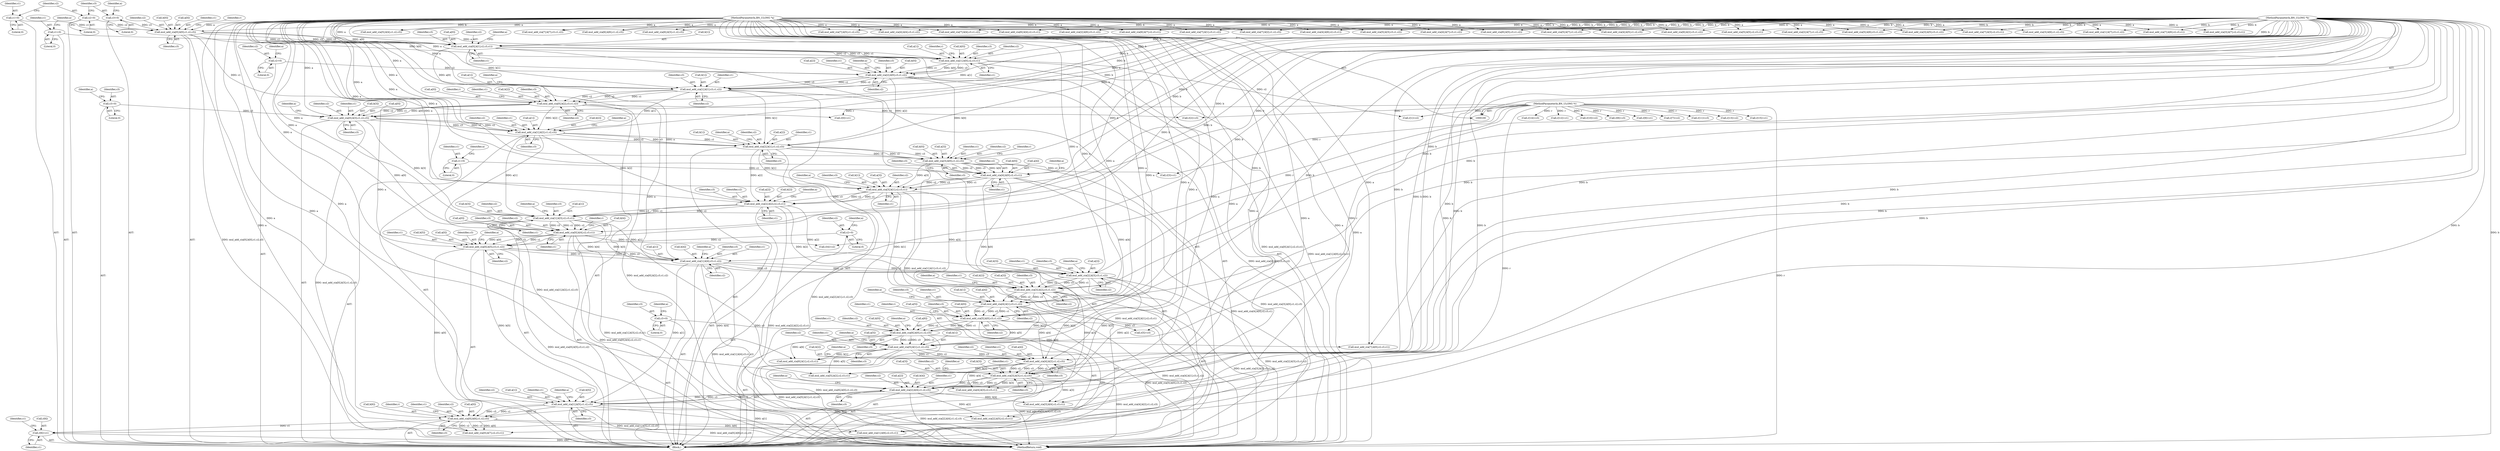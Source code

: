 digraph "0_openssl_a7a44ba55cb4f884c6bc9ceac90072dea38e66d0_0@array" {
"1000445" [label="(Call,r[6]=c1)"];
"1000435" [label="(Call,mul_add_c(a[0],b[6],c1,c2,c3))"];
"1000307" [label="(Call,mul_add_c(a[0],b[5],c3,c1,c2))"];
"1000289" [label="(Call,mul_add_c(a[0],b[4],c2,c3,c1))"];
"1000201" [label="(Call,mul_add_c(a[0],b[3],c1,c2,c3))"];
"1000183" [label="(Call,mul_add_c(a[0],b[2],c3,c1,c2))"];
"1000135" [label="(Call,mul_add_c(a[0],b[1],c2,c3,c1))"];
"1000117" [label="(Call,mul_add_c(a[0],b[0],c1,c2,c3))"];
"1000102" [label="(MethodParameterIn,BN_ULONG *a)"];
"1000103" [label="(MethodParameterIn,BN_ULONG *b)"];
"1000108" [label="(Call,c1=0)"];
"1000111" [label="(Call,c2=0)"];
"1000114" [label="(Call,c3=0)"];
"1000132" [label="(Call,c1=0)"];
"1000173" [label="(Call,mul_add_c(a[1],b[1],c3,c1,c2))"];
"1000145" [label="(Call,mul_add_c(a[1],b[0],c2,c3,c1))"];
"1000163" [label="(Call,mul_add_c(a[2],b[0],c3,c1,c2))"];
"1000160" [label="(Call,c2=0)"];
"1000198" [label="(Call,c3=0)"];
"1000279" [label="(Call,mul_add_c(a[1],b[3],c2,c3,c1))"];
"1000211" [label="(Call,mul_add_c(a[1],b[2],c1,c2,c3))"];
"1000269" [label="(Call,mul_add_c(a[2],b[2],c2,c3,c1))"];
"1000221" [label="(Call,mul_add_c(a[2],b[1],c1,c2,c3))"];
"1000259" [label="(Call,mul_add_c(a[3],b[1],c2,c3,c1))"];
"1000231" [label="(Call,mul_add_c(a[3],b[0],c1,c2,c3))"];
"1000249" [label="(Call,mul_add_c(a[4],b[0],c2,c3,c1))"];
"1000246" [label="(Call,c1=0)"];
"1000304" [label="(Call,c2=0)"];
"1000425" [label="(Call,mul_add_c(a[1],b[5],c1,c2,c3))"];
"1000317" [label="(Call,mul_add_c(a[1],b[4],c3,c1,c2))"];
"1000415" [label="(Call,mul_add_c(a[2],b[4],c1,c2,c3))"];
"1000327" [label="(Call,mul_add_c(a[2],b[3],c3,c1,c2))"];
"1000405" [label="(Call,mul_add_c(a[3],b[3],c1,c2,c3))"];
"1000337" [label="(Call,mul_add_c(a[3],b[2],c3,c1,c2))"];
"1000395" [label="(Call,mul_add_c(a[4],b[2],c1,c2,c3))"];
"1000347" [label="(Call,mul_add_c(a[4],b[1],c3,c1,c2))"];
"1000385" [label="(Call,mul_add_c(a[5],b[1],c1,c2,c3))"];
"1000357" [label="(Call,mul_add_c(a[5],b[0],c3,c1,c2))"];
"1000375" [label="(Call,mul_add_c(a[6],b[0],c1,c2,c3))"];
"1000372" [label="(Call,c3=0)"];
"1000101" [label="(MethodParameterIn,BN_ULONG *r)"];
"1000727" [label="(Call,mul_add_c(a[3],b[7],c2,c3,c1))"];
"1000293" [label="(Call,b[4])"];
"1000219" [label="(Identifier,c2)"];
"1000679" [label="(Call,r[9]=c1)"];
"1000121" [label="(Call,b[0])"];
"1000321" [label="(Call,b[4])"];
"1000221" [label="(Call,mul_add_c(a[2],b[1],c1,c2,c3))"];
"1000203" [label="(Identifier,a)"];
"1000162" [label="(Literal,0)"];
"1000248" [label="(Literal,0)"];
"1000382" [label="(Identifier,c1)"];
"1000571" [label="(Call,mul_add_c(a[4],b[4],c3,c1,c2))"];
"1000218" [label="(Identifier,c1)"];
"1000246" [label="(Call,c1=0)"];
"1000377" [label="(Identifier,a)"];
"1000383" [label="(Identifier,c2)"];
"1000112" [label="(Identifier,c2)"];
"1000127" [label="(Call,r[0]=c1)"];
"1000263" [label="(Call,b[1])"];
"1000304" [label="(Call,c2=0)"];
"1000397" [label="(Identifier,a)"];
"1000591" [label="(Call,mul_add_c(a[2],b[6],c3,c1,c2))"];
"1000113" [label="(Literal,0)"];
"1000831" [label="(Call,mul_add_c(a[6],b[7],c2,c3,c1))"];
"1000126" [label="(Identifier,c3)"];
"1000356" [label="(Identifier,c2)"];
"1000649" [label="(Call,mul_add_c(a[5],b[4],c1,c2,c3))"];
"1000290" [label="(Call,a[0])"];
"1000192" [label="(Identifier,c2)"];
"1000424" [label="(Identifier,c3)"];
"1000115" [label="(Identifier,c3)"];
"1000374" [label="(Literal,0)"];
"1000859" [label="(Call,mul_add_c(a[7],b[7],c3,c1,c2))"];
"1000135" [label="(Call,mul_add_c(a[0],b[1],c2,c3,c1))"];
"1000379" [label="(Call,b[0])"];
"1000331" [label="(Call,b[3])"];
"1000170" [label="(Identifier,c3)"];
"1000277" [label="(Identifier,c3)"];
"1000311" [label="(Call,b[5])"];
"1000118" [label="(Call,a[0])"];
"1000351" [label="(Call,b[1])"];
"1000238" [label="(Identifier,c1)"];
"1000326" [label="(Identifier,c2)"];
"1000209" [label="(Identifier,c2)"];
"1000407" [label="(Identifier,a)"];
"1000442" [label="(Identifier,c1)"];
"1000195" [label="(Identifier,r)"];
"1000103" [label="(MethodParameterIn,BN_ULONG *b)"];
"1000669" [label="(Call,mul_add_c(a[7],b[2],c1,c2,c3))"];
"1000165" [label="(Identifier,a)"];
"1000296" [label="(Identifier,c2)"];
"1000717" [label="(Call,mul_add_c(a[4],b[6],c2,c3,c1))"];
"1000132" [label="(Call,c1=0)"];
"1000561" [label="(Call,mul_add_c(a[5],b[3],c3,c1,c2))"];
"1000429" [label="(Call,b[5])"];
"1000167" [label="(Call,b[0])"];
"1000364" [label="(Identifier,c3)"];
"1000180" [label="(Identifier,c3)"];
"1000164" [label="(Call,a[2])"];
"1000415" [label="(Call,mul_add_c(a[2],b[4],c1,c2,c3))"];
"1000104" [label="(Block,)"];
"1000307" [label="(Call,mul_add_c(a[0],b[5],c3,c1,c2))"];
"1000134" [label="(Literal,0)"];
"1000745" [label="(Call,mul_add_c(a[4],b[7],c3,c1,c2))"];
"1000260" [label="(Call,a[3])"];
"1000533" [label="(Call,r[7]=c2)"];
"1000191" [label="(Identifier,c1)"];
"1000308" [label="(Call,a[0])"];
"1000414" [label="(Identifier,c3)"];
"1000765" [label="(Call,mul_add_c(a[6],b[5],c3,c1,c2))"];
"1000268" [label="(Identifier,c1)"];
"1000187" [label="(Call,b[2])"];
"1000315" [label="(Identifier,c1)"];
"1000813" [label="(Call,mul_add_c(a[5],b[7],c1,c2,c3))"];
"1000395" [label="(Call,mul_add_c(a[4],b[2],c1,c2,c3))"];
"1000177" [label="(Call,b[1])"];
"1000639" [label="(Call,mul_add_c(a[4],b[5],c1,c2,c3))"];
"1000212" [label="(Call,a[1])"];
"1000146" [label="(Call,a[1])"];
"1000346" [label="(Identifier,c2)"];
"1000785" [label="(Call,r[11]=c3)"];
"1000443" [label="(Identifier,c2)"];
"1000291" [label="(Identifier,a)"];
"1000251" [label="(Identifier,a)"];
"1000259" [label="(Call,mul_add_c(a[3],b[1],c2,c3,c1))"];
"1000208" [label="(Identifier,c1)"];
"1000124" [label="(Identifier,c1)"];
"1000161" [label="(Identifier,c2)"];
"1000446" [label="(Call,r[6])"];
"1000287" [label="(Identifier,c3)"];
"1000111" [label="(Call,c2=0)"];
"1000249" [label="(Call,mul_add_c(a[4],b[0],c2,c3,c1))"];
"1000220" [label="(Identifier,c3)"];
"1000412" [label="(Identifier,c1)"];
"1000261" [label="(Identifier,a)"];
"1000155" [label="(Call,r[1]=c2)"];
"1000240" [label="(Identifier,c3)"];
"1000551" [label="(Call,mul_add_c(a[6],b[2],c3,c1,c2))"];
"1000394" [label="(Identifier,c3)"];
"1000707" [label="(Call,mul_add_c(a[5],b[5],c2,c3,c1))"];
"1000171" [label="(Identifier,c1)"];
"1000451" [label="(Identifier,c1)"];
"1000406" [label="(Call,a[3])"];
"1000172" [label="(Identifier,c2)"];
"1000403" [label="(Identifier,c2)"];
"1000279" [label="(Call,mul_add_c(a[1],b[3],c2,c3,c1))"];
"1000241" [label="(Call,r[3]=c1)"];
"1000851" [label="(Call,r[13]=c2)"];
"1000349" [label="(Identifier,a)"];
"1000619" [label="(Call,mul_add_c(a[2],b[7],c1,c2,c3))"];
"1000182" [label="(Identifier,c2)"];
"1000405" [label="(Call,mul_add_c(a[3],b[3],c1,c2,c3))"];
"1000183" [label="(Call,mul_add_c(a[0],b[2],c3,c1,c2))"];
"1000348" [label="(Call,a[4])"];
"1000200" [label="(Literal,0)"];
"1000361" [label="(Call,b[0])"];
"1000184" [label="(Call,a[0])"];
"1000114" [label="(Call,c3=0)"];
"1000433" [label="(Identifier,c2)"];
"1000257" [label="(Identifier,c3)"];
"1000336" [label="(Identifier,c2)"];
"1000205" [label="(Call,b[3])"];
"1000256" [label="(Identifier,c2)"];
"1000386" [label="(Call,a[5])"];
"1000473" [label="(Call,mul_add_c(a[2],b[5],c2,c3,c1))"];
"1000143" [label="(Identifier,c3)"];
"1000136" [label="(Call,a[0])"];
"1000874" [label="(Call,r[15]=c1)"];
"1000425" [label="(Call,mul_add_c(a[1],b[5],c1,c2,c3))"];
"1000116" [label="(Literal,0)"];
"1000157" [label="(Identifier,r)"];
"1000297" [label="(Identifier,c3)"];
"1000402" [label="(Identifier,c1)"];
"1000365" [label="(Identifier,c1)"];
"1000366" [label="(Identifier,c2)"];
"1000327" [label="(Call,mul_add_c(a[2],b[3],c3,c1,c2))"];
"1000463" [label="(Call,mul_add_c(a[1],b[6],c2,c3,c1))"];
"1000384" [label="(Identifier,c3)"];
"1000359" [label="(Identifier,a)"];
"1000110" [label="(Literal,0)"];
"1000389" [label="(Call,b[1])"];
"1000154" [label="(Identifier,c1)"];
"1000755" [label="(Call,mul_add_c(a[5],b[6],c3,c1,c2))"];
"1000149" [label="(Call,b[0])"];
"1000210" [label="(Identifier,c3)"];
"1000239" [label="(Identifier,c2)"];
"1000426" [label="(Call,a[1])"];
"1000354" [label="(Identifier,c3)"];
"1000278" [label="(Identifier,c1)"];
"1000142" [label="(Identifier,c2)"];
"1000299" [label="(Call,r[4]=c2)"];
"1000416" [label="(Call,a[2])"];
"1000335" [label="(Identifier,c1)"];
"1000581" [label="(Call,mul_add_c(a[3],b[5],c3,c1,c2))"];
"1000137" [label="(Identifier,a)"];
"1000309" [label="(Identifier,a)"];
"1000181" [label="(Identifier,c1)"];
"1000329" [label="(Identifier,a)"];
"1000190" [label="(Identifier,c3)"];
"1000266" [label="(Identifier,c2)"];
"1000258" [label="(Identifier,c1)"];
"1000305" [label="(Identifier,c2)"];
"1000301" [label="(Identifier,r)"];
"1000687" [label="(Call,mul_add_c(a[7],b[3],c2,c3,c1))"];
"1000324" [label="(Identifier,c3)"];
"1000345" [label="(Identifier,c1)"];
"1000369" [label="(Identifier,r)"];
"1000153" [label="(Identifier,c3)"];
"1000444" [label="(Identifier,c3)"];
"1000276" [label="(Identifier,c2)"];
"1000108" [label="(Call,c1=0)"];
"1000228" [label="(Identifier,c1)"];
"1000325" [label="(Identifier,c1)"];
"1000270" [label="(Call,a[2])"];
"1000271" [label="(Identifier,a)"];
"1000449" [label="(Identifier,c1)"];
"1000318" [label="(Call,a[1])"];
"1000375" [label="(Call,mul_add_c(a[6],b[0],c1,c2,c3))"];
"1000201" [label="(Call,mul_add_c(a[0],b[3],c1,c2,c3))"];
"1000160" [label="(Call,c2=0)"];
"1000101" [label="(MethodParameterIn,BN_ULONG *r)"];
"1000288" [label="(Identifier,c1)"];
"1000243" [label="(Identifier,r)"];
"1000436" [label="(Call,a[0])"];
"1000629" [label="(Call,mul_add_c(a[3],b[6],c1,c2,c3))"];
"1000404" [label="(Identifier,c3)"];
"1000419" [label="(Call,b[4])"];
"1000341" [label="(Call,b[2])"];
"1000119" [label="(Identifier,a)"];
"1000199" [label="(Identifier,c3)"];
"1000273" [label="(Call,b[2])"];
"1000422" [label="(Identifier,c1)"];
"1000503" [label="(Call,mul_add_c(a[5],b[2],c2,c3,c1))"];
"1000601" [label="(Call,mul_add_c(a[1],b[7],c3,c1,c2))"];
"1000338" [label="(Call,a[3])"];
"1000231" [label="(Call,mul_add_c(a[3],b[0],c1,c2,c3))"];
"1000344" [label="(Identifier,c3)"];
"1000174" [label="(Call,a[1])"];
"1000316" [label="(Identifier,c2)"];
"1000215" [label="(Call,b[2])"];
"1000223" [label="(Identifier,a)"];
"1000372" [label="(Call,c3=0)"];
"1000841" [label="(Call,mul_add_c(a[7],b[6],c2,c3,c1))"];
"1000523" [label="(Call,mul_add_c(a[7],b[0],c2,c3,c1))"];
"1000109" [label="(Identifier,c1)"];
"1000317" [label="(Call,mul_add_c(a[1],b[4],c3,c1,c2))"];
"1000225" [label="(Call,b[1])"];
"1000357" [label="(Call,mul_add_c(a[5],b[0],c3,c1,c2))"];
"1000869" [label="(Call,r[14]=c3)"];
"1000393" [label="(Identifier,c2)"];
"1000355" [label="(Identifier,c1)"];
"1000185" [label="(Identifier,a)"];
"1000793" [label="(Call,mul_add_c(a[7],b[5],c1,c2,c3))"];
"1000483" [label="(Call,mul_add_c(a[3],b[4],c2,c3,c1))"];
"1000775" [label="(Call,mul_add_c(a[7],b[4],c3,c1,c2))"];
"1000147" [label="(Identifier,a)"];
"1000823" [label="(Call,r[12]=c1)"];
"1000439" [label="(Call,b[6])"];
"1000129" [label="(Identifier,r)"];
"1000193" [label="(Call,r[2]=c3)"];
"1000145" [label="(Call,mul_add_c(a[1],b[0],c2,c3,c1))"];
"1000697" [label="(Call,mul_add_c(a[6],b[4],c2,c3,c1))"];
"1000222" [label="(Call,a[2])"];
"1000737" [label="(Call,r[10]=c2)"];
"1000117" [label="(Call,mul_add_c(a[0],b[0],c1,c2,c3))"];
"1000493" [label="(Call,mul_add_c(a[4],b[3],c2,c3,c1))"];
"1000280" [label="(Call,a[1])"];
"1000235" [label="(Call,b[0])"];
"1000306" [label="(Literal,0)"];
"1000211" [label="(Call,mul_add_c(a[1],b[2],c1,c2,c3))"];
"1000175" [label="(Identifier,a)"];
"1000453" [label="(Call,mul_add_c(a[0],b[7],c2,c3,c1))"];
"1000125" [label="(Identifier,c2)"];
"1000434" [label="(Identifier,c3)"];
"1000347" [label="(Call,mul_add_c(a[4],b[1],c3,c1,c2))"];
"1000413" [label="(Identifier,c2)"];
"1000387" [label="(Identifier,a)"];
"1000435" [label="(Call,mul_add_c(a[0],b[6],c1,c2,c3))"];
"1000144" [label="(Identifier,c1)"];
"1000541" [label="(Call,mul_add_c(a[7],b[1],c3,c1,c2))"];
"1000373" [label="(Identifier,c3)"];
"1000202" [label="(Call,a[0])"];
"1000233" [label="(Identifier,a)"];
"1000396" [label="(Call,a[4])"];
"1000163" [label="(Call,mul_add_c(a[2],b[0],c3,c1,c2))"];
"1000173" [label="(Call,mul_add_c(a[1],b[1],c3,c1,c2))"];
"1000289" [label="(Call,mul_add_c(a[0],b[4],c2,c3,c1))"];
"1000230" [label="(Identifier,c3)"];
"1000213" [label="(Identifier,a)"];
"1000229" [label="(Identifier,c2)"];
"1000445" [label="(Call,r[6]=c1)"];
"1000385" [label="(Call,mul_add_c(a[5],b[1],c1,c2,c3))"];
"1000232" [label="(Call,a[3])"];
"1000399" [label="(Call,b[2])"];
"1000367" [label="(Call,r[5]=c3)"];
"1000267" [label="(Identifier,c3)"];
"1000253" [label="(Call,b[0])"];
"1000432" [label="(Identifier,c1)"];
"1000139" [label="(Call,b[1])"];
"1000437" [label="(Identifier,a)"];
"1000417" [label="(Identifier,a)"];
"1000879" [label="(MethodReturn,void)"];
"1000283" [label="(Call,b[3])"];
"1000334" [label="(Identifier,c3)"];
"1000513" [label="(Call,mul_add_c(a[6],b[1],c2,c3,c1))"];
"1000447" [label="(Identifier,r)"];
"1000376" [label="(Call,a[6])"];
"1000314" [label="(Identifier,c3)"];
"1000269" [label="(Call,mul_add_c(a[2],b[2],c2,c3,c1))"];
"1000427" [label="(Identifier,a)"];
"1000133" [label="(Identifier,c1)"];
"1000423" [label="(Identifier,c2)"];
"1000358" [label="(Call,a[5])"];
"1000298" [label="(Identifier,c1)"];
"1000281" [label="(Identifier,a)"];
"1000250" [label="(Call,a[4])"];
"1000247" [label="(Identifier,c1)"];
"1000392" [label="(Identifier,c1)"];
"1000803" [label="(Call,mul_add_c(a[6],b[6],c1,c2,c3))"];
"1000339" [label="(Identifier,a)"];
"1000152" [label="(Identifier,c2)"];
"1000102" [label="(MethodParameterIn,BN_ULONG *a)"];
"1000286" [label="(Identifier,c2)"];
"1000328" [label="(Call,a[2])"];
"1000611" [label="(Call,r[8]=c3)"];
"1000198" [label="(Call,c3=0)"];
"1000659" [label="(Call,mul_add_c(a[6],b[3],c1,c2,c3))"];
"1000337" [label="(Call,mul_add_c(a[3],b[2],c3,c1,c2))"];
"1000319" [label="(Identifier,a)"];
"1000409" [label="(Call,b[3])"];
"1000445" -> "1000104"  [label="AST: "];
"1000445" -> "1000449"  [label="CFG: "];
"1000446" -> "1000445"  [label="AST: "];
"1000449" -> "1000445"  [label="AST: "];
"1000451" -> "1000445"  [label="CFG: "];
"1000445" -> "1000879"  [label="DDG: r[6]"];
"1000435" -> "1000445"  [label="DDG: c1"];
"1000101" -> "1000445"  [label="DDG: r"];
"1000435" -> "1000104"  [label="AST: "];
"1000435" -> "1000444"  [label="CFG: "];
"1000436" -> "1000435"  [label="AST: "];
"1000439" -> "1000435"  [label="AST: "];
"1000442" -> "1000435"  [label="AST: "];
"1000443" -> "1000435"  [label="AST: "];
"1000444" -> "1000435"  [label="AST: "];
"1000447" -> "1000435"  [label="CFG: "];
"1000435" -> "1000879"  [label="DDG: mul_add_c(a[0],b[6],c1,c2,c3)"];
"1000307" -> "1000435"  [label="DDG: a[0]"];
"1000102" -> "1000435"  [label="DDG: a"];
"1000103" -> "1000435"  [label="DDG: b"];
"1000425" -> "1000435"  [label="DDG: c1"];
"1000425" -> "1000435"  [label="DDG: c2"];
"1000425" -> "1000435"  [label="DDG: c3"];
"1000435" -> "1000453"  [label="DDG: a[0]"];
"1000435" -> "1000453"  [label="DDG: c2"];
"1000435" -> "1000453"  [label="DDG: c3"];
"1000435" -> "1000463"  [label="DDG: b[6]"];
"1000307" -> "1000104"  [label="AST: "];
"1000307" -> "1000316"  [label="CFG: "];
"1000308" -> "1000307"  [label="AST: "];
"1000311" -> "1000307"  [label="AST: "];
"1000314" -> "1000307"  [label="AST: "];
"1000315" -> "1000307"  [label="AST: "];
"1000316" -> "1000307"  [label="AST: "];
"1000319" -> "1000307"  [label="CFG: "];
"1000307" -> "1000879"  [label="DDG: mul_add_c(a[0],b[5],c3,c1,c2)"];
"1000289" -> "1000307"  [label="DDG: a[0]"];
"1000289" -> "1000307"  [label="DDG: c3"];
"1000289" -> "1000307"  [label="DDG: c1"];
"1000102" -> "1000307"  [label="DDG: a"];
"1000103" -> "1000307"  [label="DDG: b"];
"1000304" -> "1000307"  [label="DDG: c2"];
"1000307" -> "1000317"  [label="DDG: c3"];
"1000307" -> "1000317"  [label="DDG: c1"];
"1000307" -> "1000317"  [label="DDG: c2"];
"1000307" -> "1000425"  [label="DDG: b[5]"];
"1000289" -> "1000104"  [label="AST: "];
"1000289" -> "1000298"  [label="CFG: "];
"1000290" -> "1000289"  [label="AST: "];
"1000293" -> "1000289"  [label="AST: "];
"1000296" -> "1000289"  [label="AST: "];
"1000297" -> "1000289"  [label="AST: "];
"1000298" -> "1000289"  [label="AST: "];
"1000301" -> "1000289"  [label="CFG: "];
"1000289" -> "1000879"  [label="DDG: mul_add_c(a[0],b[4],c2,c3,c1)"];
"1000201" -> "1000289"  [label="DDG: a[0]"];
"1000102" -> "1000289"  [label="DDG: a"];
"1000103" -> "1000289"  [label="DDG: b"];
"1000279" -> "1000289"  [label="DDG: c2"];
"1000279" -> "1000289"  [label="DDG: c3"];
"1000279" -> "1000289"  [label="DDG: c1"];
"1000289" -> "1000299"  [label="DDG: c2"];
"1000289" -> "1000317"  [label="DDG: b[4]"];
"1000201" -> "1000104"  [label="AST: "];
"1000201" -> "1000210"  [label="CFG: "];
"1000202" -> "1000201"  [label="AST: "];
"1000205" -> "1000201"  [label="AST: "];
"1000208" -> "1000201"  [label="AST: "];
"1000209" -> "1000201"  [label="AST: "];
"1000210" -> "1000201"  [label="AST: "];
"1000213" -> "1000201"  [label="CFG: "];
"1000201" -> "1000879"  [label="DDG: mul_add_c(a[0],b[3],c1,c2,c3)"];
"1000183" -> "1000201"  [label="DDG: a[0]"];
"1000183" -> "1000201"  [label="DDG: c1"];
"1000183" -> "1000201"  [label="DDG: c2"];
"1000102" -> "1000201"  [label="DDG: a"];
"1000103" -> "1000201"  [label="DDG: b"];
"1000198" -> "1000201"  [label="DDG: c3"];
"1000201" -> "1000211"  [label="DDG: c1"];
"1000201" -> "1000211"  [label="DDG: c2"];
"1000201" -> "1000211"  [label="DDG: c3"];
"1000201" -> "1000279"  [label="DDG: b[3]"];
"1000183" -> "1000104"  [label="AST: "];
"1000183" -> "1000192"  [label="CFG: "];
"1000184" -> "1000183"  [label="AST: "];
"1000187" -> "1000183"  [label="AST: "];
"1000190" -> "1000183"  [label="AST: "];
"1000191" -> "1000183"  [label="AST: "];
"1000192" -> "1000183"  [label="AST: "];
"1000195" -> "1000183"  [label="CFG: "];
"1000183" -> "1000879"  [label="DDG: mul_add_c(a[0],b[2],c3,c1,c2)"];
"1000135" -> "1000183"  [label="DDG: a[0]"];
"1000102" -> "1000183"  [label="DDG: a"];
"1000103" -> "1000183"  [label="DDG: b"];
"1000173" -> "1000183"  [label="DDG: c3"];
"1000173" -> "1000183"  [label="DDG: c1"];
"1000173" -> "1000183"  [label="DDG: c2"];
"1000183" -> "1000193"  [label="DDG: c3"];
"1000183" -> "1000211"  [label="DDG: b[2]"];
"1000135" -> "1000104"  [label="AST: "];
"1000135" -> "1000144"  [label="CFG: "];
"1000136" -> "1000135"  [label="AST: "];
"1000139" -> "1000135"  [label="AST: "];
"1000142" -> "1000135"  [label="AST: "];
"1000143" -> "1000135"  [label="AST: "];
"1000144" -> "1000135"  [label="AST: "];
"1000147" -> "1000135"  [label="CFG: "];
"1000135" -> "1000879"  [label="DDG: mul_add_c(a[0],b[1],c2,c3,c1)"];
"1000117" -> "1000135"  [label="DDG: a[0]"];
"1000117" -> "1000135"  [label="DDG: c2"];
"1000117" -> "1000135"  [label="DDG: c3"];
"1000102" -> "1000135"  [label="DDG: a"];
"1000103" -> "1000135"  [label="DDG: b"];
"1000132" -> "1000135"  [label="DDG: c1"];
"1000135" -> "1000145"  [label="DDG: c2"];
"1000135" -> "1000145"  [label="DDG: c3"];
"1000135" -> "1000145"  [label="DDG: c1"];
"1000135" -> "1000173"  [label="DDG: b[1]"];
"1000117" -> "1000104"  [label="AST: "];
"1000117" -> "1000126"  [label="CFG: "];
"1000118" -> "1000117"  [label="AST: "];
"1000121" -> "1000117"  [label="AST: "];
"1000124" -> "1000117"  [label="AST: "];
"1000125" -> "1000117"  [label="AST: "];
"1000126" -> "1000117"  [label="AST: "];
"1000129" -> "1000117"  [label="CFG: "];
"1000117" -> "1000879"  [label="DDG: mul_add_c(a[0],b[0],c1,c2,c3)"];
"1000102" -> "1000117"  [label="DDG: a"];
"1000103" -> "1000117"  [label="DDG: b"];
"1000108" -> "1000117"  [label="DDG: c1"];
"1000111" -> "1000117"  [label="DDG: c2"];
"1000114" -> "1000117"  [label="DDG: c3"];
"1000117" -> "1000127"  [label="DDG: c1"];
"1000117" -> "1000145"  [label="DDG: b[0]"];
"1000102" -> "1000100"  [label="AST: "];
"1000102" -> "1000879"  [label="DDG: a"];
"1000102" -> "1000145"  [label="DDG: a"];
"1000102" -> "1000163"  [label="DDG: a"];
"1000102" -> "1000173"  [label="DDG: a"];
"1000102" -> "1000211"  [label="DDG: a"];
"1000102" -> "1000221"  [label="DDG: a"];
"1000102" -> "1000231"  [label="DDG: a"];
"1000102" -> "1000249"  [label="DDG: a"];
"1000102" -> "1000259"  [label="DDG: a"];
"1000102" -> "1000269"  [label="DDG: a"];
"1000102" -> "1000279"  [label="DDG: a"];
"1000102" -> "1000317"  [label="DDG: a"];
"1000102" -> "1000327"  [label="DDG: a"];
"1000102" -> "1000337"  [label="DDG: a"];
"1000102" -> "1000347"  [label="DDG: a"];
"1000102" -> "1000357"  [label="DDG: a"];
"1000102" -> "1000375"  [label="DDG: a"];
"1000102" -> "1000385"  [label="DDG: a"];
"1000102" -> "1000395"  [label="DDG: a"];
"1000102" -> "1000405"  [label="DDG: a"];
"1000102" -> "1000415"  [label="DDG: a"];
"1000102" -> "1000425"  [label="DDG: a"];
"1000102" -> "1000453"  [label="DDG: a"];
"1000102" -> "1000463"  [label="DDG: a"];
"1000102" -> "1000473"  [label="DDG: a"];
"1000102" -> "1000483"  [label="DDG: a"];
"1000102" -> "1000493"  [label="DDG: a"];
"1000102" -> "1000503"  [label="DDG: a"];
"1000102" -> "1000513"  [label="DDG: a"];
"1000102" -> "1000523"  [label="DDG: a"];
"1000102" -> "1000541"  [label="DDG: a"];
"1000102" -> "1000551"  [label="DDG: a"];
"1000102" -> "1000561"  [label="DDG: a"];
"1000102" -> "1000571"  [label="DDG: a"];
"1000102" -> "1000581"  [label="DDG: a"];
"1000102" -> "1000591"  [label="DDG: a"];
"1000102" -> "1000601"  [label="DDG: a"];
"1000102" -> "1000619"  [label="DDG: a"];
"1000102" -> "1000629"  [label="DDG: a"];
"1000102" -> "1000639"  [label="DDG: a"];
"1000102" -> "1000649"  [label="DDG: a"];
"1000102" -> "1000659"  [label="DDG: a"];
"1000102" -> "1000669"  [label="DDG: a"];
"1000102" -> "1000687"  [label="DDG: a"];
"1000102" -> "1000697"  [label="DDG: a"];
"1000102" -> "1000707"  [label="DDG: a"];
"1000102" -> "1000717"  [label="DDG: a"];
"1000102" -> "1000727"  [label="DDG: a"];
"1000102" -> "1000745"  [label="DDG: a"];
"1000102" -> "1000755"  [label="DDG: a"];
"1000102" -> "1000765"  [label="DDG: a"];
"1000102" -> "1000775"  [label="DDG: a"];
"1000102" -> "1000793"  [label="DDG: a"];
"1000102" -> "1000803"  [label="DDG: a"];
"1000102" -> "1000813"  [label="DDG: a"];
"1000102" -> "1000831"  [label="DDG: a"];
"1000102" -> "1000841"  [label="DDG: a"];
"1000102" -> "1000859"  [label="DDG: a"];
"1000103" -> "1000100"  [label="AST: "];
"1000103" -> "1000879"  [label="DDG: b"];
"1000103" -> "1000145"  [label="DDG: b"];
"1000103" -> "1000163"  [label="DDG: b"];
"1000103" -> "1000173"  [label="DDG: b"];
"1000103" -> "1000211"  [label="DDG: b"];
"1000103" -> "1000221"  [label="DDG: b"];
"1000103" -> "1000231"  [label="DDG: b"];
"1000103" -> "1000249"  [label="DDG: b"];
"1000103" -> "1000259"  [label="DDG: b"];
"1000103" -> "1000269"  [label="DDG: b"];
"1000103" -> "1000279"  [label="DDG: b"];
"1000103" -> "1000317"  [label="DDG: b"];
"1000103" -> "1000327"  [label="DDG: b"];
"1000103" -> "1000337"  [label="DDG: b"];
"1000103" -> "1000347"  [label="DDG: b"];
"1000103" -> "1000357"  [label="DDG: b"];
"1000103" -> "1000375"  [label="DDG: b"];
"1000103" -> "1000385"  [label="DDG: b"];
"1000103" -> "1000395"  [label="DDG: b"];
"1000103" -> "1000405"  [label="DDG: b"];
"1000103" -> "1000415"  [label="DDG: b"];
"1000103" -> "1000425"  [label="DDG: b"];
"1000103" -> "1000453"  [label="DDG: b"];
"1000103" -> "1000463"  [label="DDG: b"];
"1000103" -> "1000473"  [label="DDG: b"];
"1000103" -> "1000483"  [label="DDG: b"];
"1000103" -> "1000493"  [label="DDG: b"];
"1000103" -> "1000503"  [label="DDG: b"];
"1000103" -> "1000513"  [label="DDG: b"];
"1000103" -> "1000523"  [label="DDG: b"];
"1000103" -> "1000541"  [label="DDG: b"];
"1000103" -> "1000551"  [label="DDG: b"];
"1000103" -> "1000561"  [label="DDG: b"];
"1000103" -> "1000571"  [label="DDG: b"];
"1000103" -> "1000581"  [label="DDG: b"];
"1000103" -> "1000591"  [label="DDG: b"];
"1000103" -> "1000601"  [label="DDG: b"];
"1000103" -> "1000619"  [label="DDG: b"];
"1000103" -> "1000629"  [label="DDG: b"];
"1000103" -> "1000639"  [label="DDG: b"];
"1000103" -> "1000649"  [label="DDG: b"];
"1000103" -> "1000659"  [label="DDG: b"];
"1000103" -> "1000669"  [label="DDG: b"];
"1000103" -> "1000687"  [label="DDG: b"];
"1000103" -> "1000697"  [label="DDG: b"];
"1000103" -> "1000707"  [label="DDG: b"];
"1000103" -> "1000717"  [label="DDG: b"];
"1000103" -> "1000727"  [label="DDG: b"];
"1000103" -> "1000745"  [label="DDG: b"];
"1000103" -> "1000755"  [label="DDG: b"];
"1000103" -> "1000765"  [label="DDG: b"];
"1000103" -> "1000775"  [label="DDG: b"];
"1000103" -> "1000793"  [label="DDG: b"];
"1000103" -> "1000803"  [label="DDG: b"];
"1000103" -> "1000813"  [label="DDG: b"];
"1000103" -> "1000831"  [label="DDG: b"];
"1000103" -> "1000841"  [label="DDG: b"];
"1000103" -> "1000859"  [label="DDG: b"];
"1000108" -> "1000104"  [label="AST: "];
"1000108" -> "1000110"  [label="CFG: "];
"1000109" -> "1000108"  [label="AST: "];
"1000110" -> "1000108"  [label="AST: "];
"1000112" -> "1000108"  [label="CFG: "];
"1000111" -> "1000104"  [label="AST: "];
"1000111" -> "1000113"  [label="CFG: "];
"1000112" -> "1000111"  [label="AST: "];
"1000113" -> "1000111"  [label="AST: "];
"1000115" -> "1000111"  [label="CFG: "];
"1000114" -> "1000104"  [label="AST: "];
"1000114" -> "1000116"  [label="CFG: "];
"1000115" -> "1000114"  [label="AST: "];
"1000116" -> "1000114"  [label="AST: "];
"1000119" -> "1000114"  [label="CFG: "];
"1000132" -> "1000104"  [label="AST: "];
"1000132" -> "1000134"  [label="CFG: "];
"1000133" -> "1000132"  [label="AST: "];
"1000134" -> "1000132"  [label="AST: "];
"1000137" -> "1000132"  [label="CFG: "];
"1000173" -> "1000104"  [label="AST: "];
"1000173" -> "1000182"  [label="CFG: "];
"1000174" -> "1000173"  [label="AST: "];
"1000177" -> "1000173"  [label="AST: "];
"1000180" -> "1000173"  [label="AST: "];
"1000181" -> "1000173"  [label="AST: "];
"1000182" -> "1000173"  [label="AST: "];
"1000185" -> "1000173"  [label="CFG: "];
"1000173" -> "1000879"  [label="DDG: mul_add_c(a[1],b[1],c3,c1,c2)"];
"1000145" -> "1000173"  [label="DDG: a[1]"];
"1000163" -> "1000173"  [label="DDG: c3"];
"1000163" -> "1000173"  [label="DDG: c1"];
"1000163" -> "1000173"  [label="DDG: c2"];
"1000173" -> "1000211"  [label="DDG: a[1]"];
"1000173" -> "1000221"  [label="DDG: b[1]"];
"1000145" -> "1000104"  [label="AST: "];
"1000145" -> "1000154"  [label="CFG: "];
"1000146" -> "1000145"  [label="AST: "];
"1000149" -> "1000145"  [label="AST: "];
"1000152" -> "1000145"  [label="AST: "];
"1000153" -> "1000145"  [label="AST: "];
"1000154" -> "1000145"  [label="AST: "];
"1000157" -> "1000145"  [label="CFG: "];
"1000145" -> "1000879"  [label="DDG: mul_add_c(a[1],b[0],c2,c3,c1)"];
"1000145" -> "1000155"  [label="DDG: c2"];
"1000145" -> "1000163"  [label="DDG: b[0]"];
"1000145" -> "1000163"  [label="DDG: c3"];
"1000145" -> "1000163"  [label="DDG: c1"];
"1000163" -> "1000104"  [label="AST: "];
"1000163" -> "1000172"  [label="CFG: "];
"1000164" -> "1000163"  [label="AST: "];
"1000167" -> "1000163"  [label="AST: "];
"1000170" -> "1000163"  [label="AST: "];
"1000171" -> "1000163"  [label="AST: "];
"1000172" -> "1000163"  [label="AST: "];
"1000175" -> "1000163"  [label="CFG: "];
"1000163" -> "1000879"  [label="DDG: mul_add_c(a[2],b[0],c3,c1,c2)"];
"1000160" -> "1000163"  [label="DDG: c2"];
"1000163" -> "1000221"  [label="DDG: a[2]"];
"1000163" -> "1000231"  [label="DDG: b[0]"];
"1000160" -> "1000104"  [label="AST: "];
"1000160" -> "1000162"  [label="CFG: "];
"1000161" -> "1000160"  [label="AST: "];
"1000162" -> "1000160"  [label="AST: "];
"1000165" -> "1000160"  [label="CFG: "];
"1000198" -> "1000104"  [label="AST: "];
"1000198" -> "1000200"  [label="CFG: "];
"1000199" -> "1000198"  [label="AST: "];
"1000200" -> "1000198"  [label="AST: "];
"1000203" -> "1000198"  [label="CFG: "];
"1000279" -> "1000104"  [label="AST: "];
"1000279" -> "1000288"  [label="CFG: "];
"1000280" -> "1000279"  [label="AST: "];
"1000283" -> "1000279"  [label="AST: "];
"1000286" -> "1000279"  [label="AST: "];
"1000287" -> "1000279"  [label="AST: "];
"1000288" -> "1000279"  [label="AST: "];
"1000291" -> "1000279"  [label="CFG: "];
"1000279" -> "1000879"  [label="DDG: mul_add_c(a[1],b[3],c2,c3,c1)"];
"1000211" -> "1000279"  [label="DDG: a[1]"];
"1000269" -> "1000279"  [label="DDG: c2"];
"1000269" -> "1000279"  [label="DDG: c3"];
"1000269" -> "1000279"  [label="DDG: c1"];
"1000279" -> "1000317"  [label="DDG: a[1]"];
"1000279" -> "1000327"  [label="DDG: b[3]"];
"1000211" -> "1000104"  [label="AST: "];
"1000211" -> "1000220"  [label="CFG: "];
"1000212" -> "1000211"  [label="AST: "];
"1000215" -> "1000211"  [label="AST: "];
"1000218" -> "1000211"  [label="AST: "];
"1000219" -> "1000211"  [label="AST: "];
"1000220" -> "1000211"  [label="AST: "];
"1000223" -> "1000211"  [label="CFG: "];
"1000211" -> "1000879"  [label="DDG: mul_add_c(a[1],b[2],c1,c2,c3)"];
"1000211" -> "1000221"  [label="DDG: c1"];
"1000211" -> "1000221"  [label="DDG: c2"];
"1000211" -> "1000221"  [label="DDG: c3"];
"1000211" -> "1000269"  [label="DDG: b[2]"];
"1000269" -> "1000104"  [label="AST: "];
"1000269" -> "1000278"  [label="CFG: "];
"1000270" -> "1000269"  [label="AST: "];
"1000273" -> "1000269"  [label="AST: "];
"1000276" -> "1000269"  [label="AST: "];
"1000277" -> "1000269"  [label="AST: "];
"1000278" -> "1000269"  [label="AST: "];
"1000281" -> "1000269"  [label="CFG: "];
"1000269" -> "1000879"  [label="DDG: mul_add_c(a[2],b[2],c2,c3,c1)"];
"1000221" -> "1000269"  [label="DDG: a[2]"];
"1000259" -> "1000269"  [label="DDG: c2"];
"1000259" -> "1000269"  [label="DDG: c3"];
"1000259" -> "1000269"  [label="DDG: c1"];
"1000269" -> "1000327"  [label="DDG: a[2]"];
"1000269" -> "1000337"  [label="DDG: b[2]"];
"1000221" -> "1000104"  [label="AST: "];
"1000221" -> "1000230"  [label="CFG: "];
"1000222" -> "1000221"  [label="AST: "];
"1000225" -> "1000221"  [label="AST: "];
"1000228" -> "1000221"  [label="AST: "];
"1000229" -> "1000221"  [label="AST: "];
"1000230" -> "1000221"  [label="AST: "];
"1000233" -> "1000221"  [label="CFG: "];
"1000221" -> "1000879"  [label="DDG: mul_add_c(a[2],b[1],c1,c2,c3)"];
"1000221" -> "1000231"  [label="DDG: c1"];
"1000221" -> "1000231"  [label="DDG: c2"];
"1000221" -> "1000231"  [label="DDG: c3"];
"1000221" -> "1000259"  [label="DDG: b[1]"];
"1000259" -> "1000104"  [label="AST: "];
"1000259" -> "1000268"  [label="CFG: "];
"1000260" -> "1000259"  [label="AST: "];
"1000263" -> "1000259"  [label="AST: "];
"1000266" -> "1000259"  [label="AST: "];
"1000267" -> "1000259"  [label="AST: "];
"1000268" -> "1000259"  [label="AST: "];
"1000271" -> "1000259"  [label="CFG: "];
"1000259" -> "1000879"  [label="DDG: mul_add_c(a[3],b[1],c2,c3,c1)"];
"1000231" -> "1000259"  [label="DDG: a[3]"];
"1000249" -> "1000259"  [label="DDG: c2"];
"1000249" -> "1000259"  [label="DDG: c3"];
"1000249" -> "1000259"  [label="DDG: c1"];
"1000259" -> "1000337"  [label="DDG: a[3]"];
"1000259" -> "1000347"  [label="DDG: b[1]"];
"1000231" -> "1000104"  [label="AST: "];
"1000231" -> "1000240"  [label="CFG: "];
"1000232" -> "1000231"  [label="AST: "];
"1000235" -> "1000231"  [label="AST: "];
"1000238" -> "1000231"  [label="AST: "];
"1000239" -> "1000231"  [label="AST: "];
"1000240" -> "1000231"  [label="AST: "];
"1000243" -> "1000231"  [label="CFG: "];
"1000231" -> "1000879"  [label="DDG: mul_add_c(a[3],b[0],c1,c2,c3)"];
"1000231" -> "1000241"  [label="DDG: c1"];
"1000231" -> "1000249"  [label="DDG: b[0]"];
"1000231" -> "1000249"  [label="DDG: c2"];
"1000231" -> "1000249"  [label="DDG: c3"];
"1000249" -> "1000104"  [label="AST: "];
"1000249" -> "1000258"  [label="CFG: "];
"1000250" -> "1000249"  [label="AST: "];
"1000253" -> "1000249"  [label="AST: "];
"1000256" -> "1000249"  [label="AST: "];
"1000257" -> "1000249"  [label="AST: "];
"1000258" -> "1000249"  [label="AST: "];
"1000261" -> "1000249"  [label="CFG: "];
"1000249" -> "1000879"  [label="DDG: mul_add_c(a[4],b[0],c2,c3,c1)"];
"1000246" -> "1000249"  [label="DDG: c1"];
"1000249" -> "1000347"  [label="DDG: a[4]"];
"1000249" -> "1000357"  [label="DDG: b[0]"];
"1000246" -> "1000104"  [label="AST: "];
"1000246" -> "1000248"  [label="CFG: "];
"1000247" -> "1000246"  [label="AST: "];
"1000248" -> "1000246"  [label="AST: "];
"1000251" -> "1000246"  [label="CFG: "];
"1000304" -> "1000104"  [label="AST: "];
"1000304" -> "1000306"  [label="CFG: "];
"1000305" -> "1000304"  [label="AST: "];
"1000306" -> "1000304"  [label="AST: "];
"1000309" -> "1000304"  [label="CFG: "];
"1000425" -> "1000104"  [label="AST: "];
"1000425" -> "1000434"  [label="CFG: "];
"1000426" -> "1000425"  [label="AST: "];
"1000429" -> "1000425"  [label="AST: "];
"1000432" -> "1000425"  [label="AST: "];
"1000433" -> "1000425"  [label="AST: "];
"1000434" -> "1000425"  [label="AST: "];
"1000437" -> "1000425"  [label="CFG: "];
"1000425" -> "1000879"  [label="DDG: mul_add_c(a[1],b[5],c1,c2,c3)"];
"1000317" -> "1000425"  [label="DDG: a[1]"];
"1000415" -> "1000425"  [label="DDG: c1"];
"1000415" -> "1000425"  [label="DDG: c2"];
"1000415" -> "1000425"  [label="DDG: c3"];
"1000425" -> "1000463"  [label="DDG: a[1]"];
"1000425" -> "1000473"  [label="DDG: b[5]"];
"1000317" -> "1000104"  [label="AST: "];
"1000317" -> "1000326"  [label="CFG: "];
"1000318" -> "1000317"  [label="AST: "];
"1000321" -> "1000317"  [label="AST: "];
"1000324" -> "1000317"  [label="AST: "];
"1000325" -> "1000317"  [label="AST: "];
"1000326" -> "1000317"  [label="AST: "];
"1000329" -> "1000317"  [label="CFG: "];
"1000317" -> "1000879"  [label="DDG: mul_add_c(a[1],b[4],c3,c1,c2)"];
"1000317" -> "1000327"  [label="DDG: c3"];
"1000317" -> "1000327"  [label="DDG: c1"];
"1000317" -> "1000327"  [label="DDG: c2"];
"1000317" -> "1000415"  [label="DDG: b[4]"];
"1000415" -> "1000104"  [label="AST: "];
"1000415" -> "1000424"  [label="CFG: "];
"1000416" -> "1000415"  [label="AST: "];
"1000419" -> "1000415"  [label="AST: "];
"1000422" -> "1000415"  [label="AST: "];
"1000423" -> "1000415"  [label="AST: "];
"1000424" -> "1000415"  [label="AST: "];
"1000427" -> "1000415"  [label="CFG: "];
"1000415" -> "1000879"  [label="DDG: mul_add_c(a[2],b[4],c1,c2,c3)"];
"1000327" -> "1000415"  [label="DDG: a[2]"];
"1000405" -> "1000415"  [label="DDG: c1"];
"1000405" -> "1000415"  [label="DDG: c2"];
"1000405" -> "1000415"  [label="DDG: c3"];
"1000415" -> "1000473"  [label="DDG: a[2]"];
"1000415" -> "1000483"  [label="DDG: b[4]"];
"1000327" -> "1000104"  [label="AST: "];
"1000327" -> "1000336"  [label="CFG: "];
"1000328" -> "1000327"  [label="AST: "];
"1000331" -> "1000327"  [label="AST: "];
"1000334" -> "1000327"  [label="AST: "];
"1000335" -> "1000327"  [label="AST: "];
"1000336" -> "1000327"  [label="AST: "];
"1000339" -> "1000327"  [label="CFG: "];
"1000327" -> "1000879"  [label="DDG: mul_add_c(a[2],b[3],c3,c1,c2)"];
"1000327" -> "1000337"  [label="DDG: c3"];
"1000327" -> "1000337"  [label="DDG: c1"];
"1000327" -> "1000337"  [label="DDG: c2"];
"1000327" -> "1000405"  [label="DDG: b[3]"];
"1000405" -> "1000104"  [label="AST: "];
"1000405" -> "1000414"  [label="CFG: "];
"1000406" -> "1000405"  [label="AST: "];
"1000409" -> "1000405"  [label="AST: "];
"1000412" -> "1000405"  [label="AST: "];
"1000413" -> "1000405"  [label="AST: "];
"1000414" -> "1000405"  [label="AST: "];
"1000417" -> "1000405"  [label="CFG: "];
"1000405" -> "1000879"  [label="DDG: mul_add_c(a[3],b[3],c1,c2,c3)"];
"1000337" -> "1000405"  [label="DDG: a[3]"];
"1000395" -> "1000405"  [label="DDG: c1"];
"1000395" -> "1000405"  [label="DDG: c2"];
"1000395" -> "1000405"  [label="DDG: c3"];
"1000405" -> "1000483"  [label="DDG: a[3]"];
"1000405" -> "1000493"  [label="DDG: b[3]"];
"1000337" -> "1000104"  [label="AST: "];
"1000337" -> "1000346"  [label="CFG: "];
"1000338" -> "1000337"  [label="AST: "];
"1000341" -> "1000337"  [label="AST: "];
"1000344" -> "1000337"  [label="AST: "];
"1000345" -> "1000337"  [label="AST: "];
"1000346" -> "1000337"  [label="AST: "];
"1000349" -> "1000337"  [label="CFG: "];
"1000337" -> "1000879"  [label="DDG: mul_add_c(a[3],b[2],c3,c1,c2)"];
"1000337" -> "1000347"  [label="DDG: c3"];
"1000337" -> "1000347"  [label="DDG: c1"];
"1000337" -> "1000347"  [label="DDG: c2"];
"1000337" -> "1000395"  [label="DDG: b[2]"];
"1000395" -> "1000104"  [label="AST: "];
"1000395" -> "1000404"  [label="CFG: "];
"1000396" -> "1000395"  [label="AST: "];
"1000399" -> "1000395"  [label="AST: "];
"1000402" -> "1000395"  [label="AST: "];
"1000403" -> "1000395"  [label="AST: "];
"1000404" -> "1000395"  [label="AST: "];
"1000407" -> "1000395"  [label="CFG: "];
"1000395" -> "1000879"  [label="DDG: mul_add_c(a[4],b[2],c1,c2,c3)"];
"1000347" -> "1000395"  [label="DDG: a[4]"];
"1000385" -> "1000395"  [label="DDG: c1"];
"1000385" -> "1000395"  [label="DDG: c2"];
"1000385" -> "1000395"  [label="DDG: c3"];
"1000395" -> "1000493"  [label="DDG: a[4]"];
"1000395" -> "1000503"  [label="DDG: b[2]"];
"1000347" -> "1000104"  [label="AST: "];
"1000347" -> "1000356"  [label="CFG: "];
"1000348" -> "1000347"  [label="AST: "];
"1000351" -> "1000347"  [label="AST: "];
"1000354" -> "1000347"  [label="AST: "];
"1000355" -> "1000347"  [label="AST: "];
"1000356" -> "1000347"  [label="AST: "];
"1000359" -> "1000347"  [label="CFG: "];
"1000347" -> "1000879"  [label="DDG: mul_add_c(a[4],b[1],c3,c1,c2)"];
"1000347" -> "1000357"  [label="DDG: c3"];
"1000347" -> "1000357"  [label="DDG: c1"];
"1000347" -> "1000357"  [label="DDG: c2"];
"1000347" -> "1000385"  [label="DDG: b[1]"];
"1000385" -> "1000104"  [label="AST: "];
"1000385" -> "1000394"  [label="CFG: "];
"1000386" -> "1000385"  [label="AST: "];
"1000389" -> "1000385"  [label="AST: "];
"1000392" -> "1000385"  [label="AST: "];
"1000393" -> "1000385"  [label="AST: "];
"1000394" -> "1000385"  [label="AST: "];
"1000397" -> "1000385"  [label="CFG: "];
"1000385" -> "1000879"  [label="DDG: mul_add_c(a[5],b[1],c1,c2,c3)"];
"1000357" -> "1000385"  [label="DDG: a[5]"];
"1000375" -> "1000385"  [label="DDG: c1"];
"1000375" -> "1000385"  [label="DDG: c2"];
"1000375" -> "1000385"  [label="DDG: c3"];
"1000385" -> "1000503"  [label="DDG: a[5]"];
"1000385" -> "1000513"  [label="DDG: b[1]"];
"1000357" -> "1000104"  [label="AST: "];
"1000357" -> "1000366"  [label="CFG: "];
"1000358" -> "1000357"  [label="AST: "];
"1000361" -> "1000357"  [label="AST: "];
"1000364" -> "1000357"  [label="AST: "];
"1000365" -> "1000357"  [label="AST: "];
"1000366" -> "1000357"  [label="AST: "];
"1000369" -> "1000357"  [label="CFG: "];
"1000357" -> "1000879"  [label="DDG: mul_add_c(a[5],b[0],c3,c1,c2)"];
"1000357" -> "1000367"  [label="DDG: c3"];
"1000357" -> "1000375"  [label="DDG: b[0]"];
"1000357" -> "1000375"  [label="DDG: c1"];
"1000357" -> "1000375"  [label="DDG: c2"];
"1000375" -> "1000104"  [label="AST: "];
"1000375" -> "1000384"  [label="CFG: "];
"1000376" -> "1000375"  [label="AST: "];
"1000379" -> "1000375"  [label="AST: "];
"1000382" -> "1000375"  [label="AST: "];
"1000383" -> "1000375"  [label="AST: "];
"1000384" -> "1000375"  [label="AST: "];
"1000387" -> "1000375"  [label="CFG: "];
"1000375" -> "1000879"  [label="DDG: mul_add_c(a[6],b[0],c1,c2,c3)"];
"1000372" -> "1000375"  [label="DDG: c3"];
"1000375" -> "1000513"  [label="DDG: a[6]"];
"1000375" -> "1000523"  [label="DDG: b[0]"];
"1000372" -> "1000104"  [label="AST: "];
"1000372" -> "1000374"  [label="CFG: "];
"1000373" -> "1000372"  [label="AST: "];
"1000374" -> "1000372"  [label="AST: "];
"1000377" -> "1000372"  [label="CFG: "];
"1000101" -> "1000100"  [label="AST: "];
"1000101" -> "1000879"  [label="DDG: r"];
"1000101" -> "1000127"  [label="DDG: r"];
"1000101" -> "1000155"  [label="DDG: r"];
"1000101" -> "1000193"  [label="DDG: r"];
"1000101" -> "1000241"  [label="DDG: r"];
"1000101" -> "1000299"  [label="DDG: r"];
"1000101" -> "1000367"  [label="DDG: r"];
"1000101" -> "1000533"  [label="DDG: r"];
"1000101" -> "1000611"  [label="DDG: r"];
"1000101" -> "1000679"  [label="DDG: r"];
"1000101" -> "1000737"  [label="DDG: r"];
"1000101" -> "1000785"  [label="DDG: r"];
"1000101" -> "1000823"  [label="DDG: r"];
"1000101" -> "1000851"  [label="DDG: r"];
"1000101" -> "1000869"  [label="DDG: r"];
"1000101" -> "1000874"  [label="DDG: r"];
}
